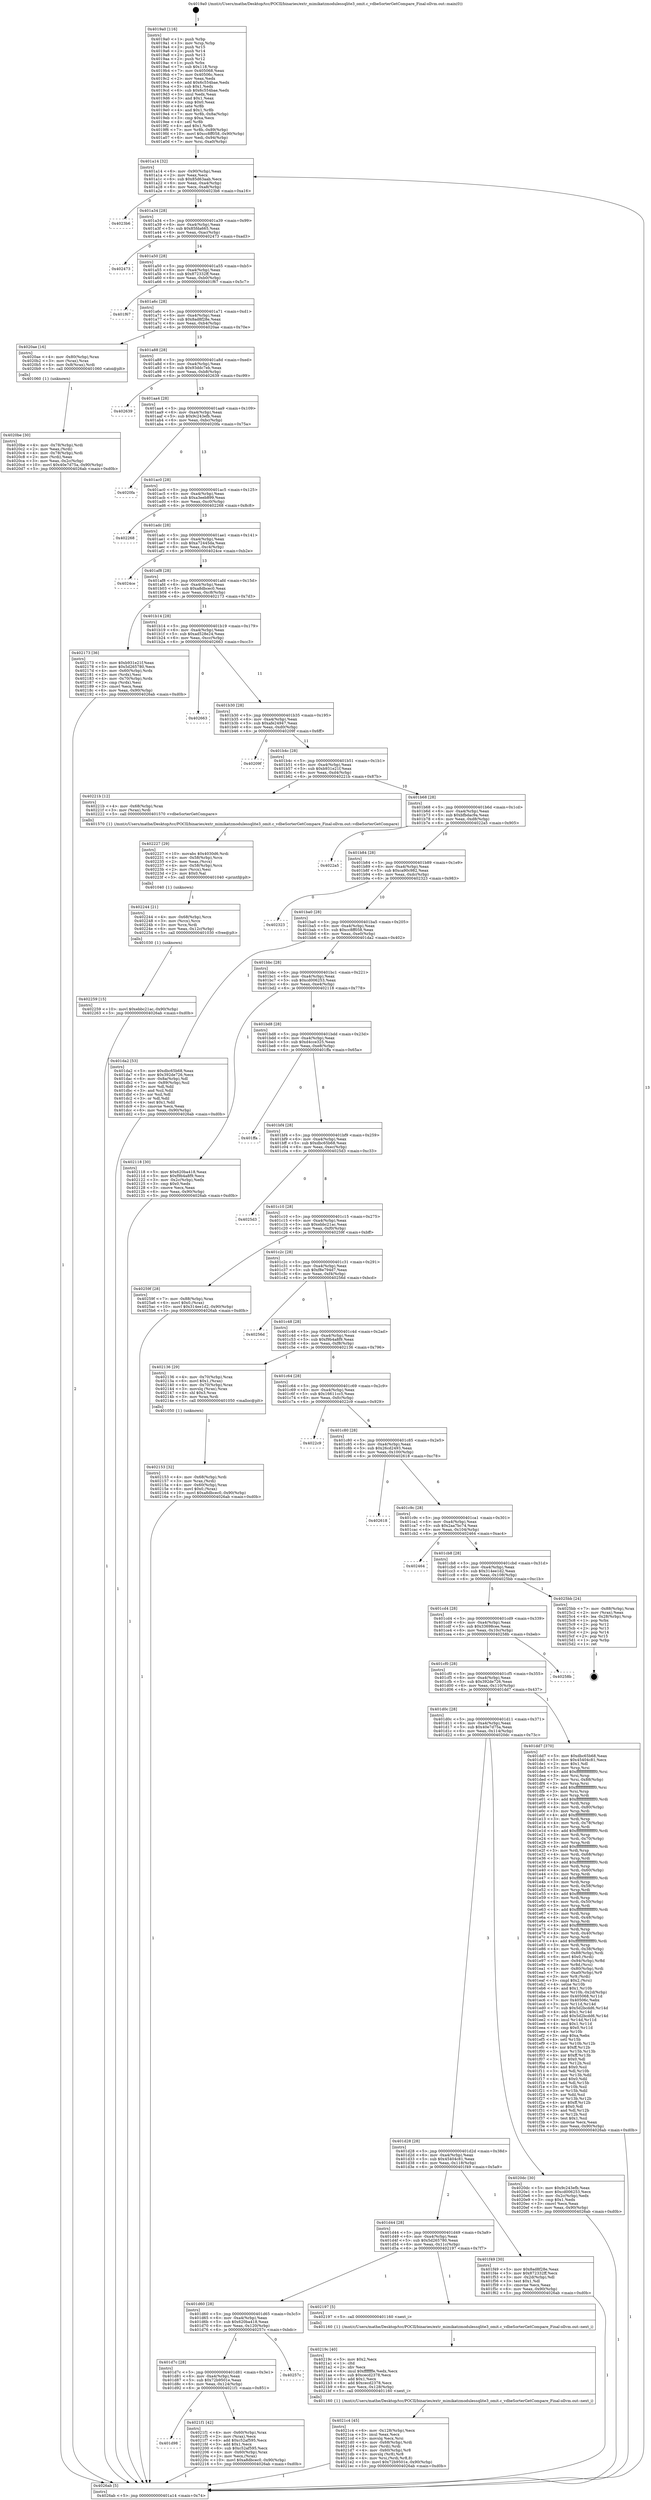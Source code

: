 digraph "0x4019a0" {
  label = "0x4019a0 (/mnt/c/Users/mathe/Desktop/tcc/POCII/binaries/extr_mimikatzmodulessqlite3_omit.c_vdbeSorterGetCompare_Final-ollvm.out::main(0))"
  labelloc = "t"
  node[shape=record]

  Entry [label="",width=0.3,height=0.3,shape=circle,fillcolor=black,style=filled]
  "0x401a14" [label="{
     0x401a14 [32]\l
     | [instrs]\l
     &nbsp;&nbsp;0x401a14 \<+6\>: mov -0x90(%rbp),%eax\l
     &nbsp;&nbsp;0x401a1a \<+2\>: mov %eax,%ecx\l
     &nbsp;&nbsp;0x401a1c \<+6\>: sub $0x85d63aab,%ecx\l
     &nbsp;&nbsp;0x401a22 \<+6\>: mov %eax,-0xa4(%rbp)\l
     &nbsp;&nbsp;0x401a28 \<+6\>: mov %ecx,-0xa8(%rbp)\l
     &nbsp;&nbsp;0x401a2e \<+6\>: je 00000000004023b6 \<main+0xa16\>\l
  }"]
  "0x4023b6" [label="{
     0x4023b6\l
  }", style=dashed]
  "0x401a34" [label="{
     0x401a34 [28]\l
     | [instrs]\l
     &nbsp;&nbsp;0x401a34 \<+5\>: jmp 0000000000401a39 \<main+0x99\>\l
     &nbsp;&nbsp;0x401a39 \<+6\>: mov -0xa4(%rbp),%eax\l
     &nbsp;&nbsp;0x401a3f \<+5\>: sub $0x85fda665,%eax\l
     &nbsp;&nbsp;0x401a44 \<+6\>: mov %eax,-0xac(%rbp)\l
     &nbsp;&nbsp;0x401a4a \<+6\>: je 0000000000402473 \<main+0xad3\>\l
  }"]
  Exit [label="",width=0.3,height=0.3,shape=circle,fillcolor=black,style=filled,peripheries=2]
  "0x402473" [label="{
     0x402473\l
  }", style=dashed]
  "0x401a50" [label="{
     0x401a50 [28]\l
     | [instrs]\l
     &nbsp;&nbsp;0x401a50 \<+5\>: jmp 0000000000401a55 \<main+0xb5\>\l
     &nbsp;&nbsp;0x401a55 \<+6\>: mov -0xa4(%rbp),%eax\l
     &nbsp;&nbsp;0x401a5b \<+5\>: sub $0x872332ff,%eax\l
     &nbsp;&nbsp;0x401a60 \<+6\>: mov %eax,-0xb0(%rbp)\l
     &nbsp;&nbsp;0x401a66 \<+6\>: je 0000000000401f67 \<main+0x5c7\>\l
  }"]
  "0x402259" [label="{
     0x402259 [15]\l
     | [instrs]\l
     &nbsp;&nbsp;0x402259 \<+10\>: movl $0xebbc21ac,-0x90(%rbp)\l
     &nbsp;&nbsp;0x402263 \<+5\>: jmp 00000000004026ab \<main+0xd0b\>\l
  }"]
  "0x401f67" [label="{
     0x401f67\l
  }", style=dashed]
  "0x401a6c" [label="{
     0x401a6c [28]\l
     | [instrs]\l
     &nbsp;&nbsp;0x401a6c \<+5\>: jmp 0000000000401a71 \<main+0xd1\>\l
     &nbsp;&nbsp;0x401a71 \<+6\>: mov -0xa4(%rbp),%eax\l
     &nbsp;&nbsp;0x401a77 \<+5\>: sub $0x8ad8f28e,%eax\l
     &nbsp;&nbsp;0x401a7c \<+6\>: mov %eax,-0xb4(%rbp)\l
     &nbsp;&nbsp;0x401a82 \<+6\>: je 00000000004020ae \<main+0x70e\>\l
  }"]
  "0x402244" [label="{
     0x402244 [21]\l
     | [instrs]\l
     &nbsp;&nbsp;0x402244 \<+4\>: mov -0x68(%rbp),%rcx\l
     &nbsp;&nbsp;0x402248 \<+3\>: mov (%rcx),%rcx\l
     &nbsp;&nbsp;0x40224b \<+3\>: mov %rcx,%rdi\l
     &nbsp;&nbsp;0x40224e \<+6\>: mov %eax,-0x12c(%rbp)\l
     &nbsp;&nbsp;0x402254 \<+5\>: call 0000000000401030 \<free@plt\>\l
     | [calls]\l
     &nbsp;&nbsp;0x401030 \{1\} (unknown)\l
  }"]
  "0x4020ae" [label="{
     0x4020ae [16]\l
     | [instrs]\l
     &nbsp;&nbsp;0x4020ae \<+4\>: mov -0x80(%rbp),%rax\l
     &nbsp;&nbsp;0x4020b2 \<+3\>: mov (%rax),%rax\l
     &nbsp;&nbsp;0x4020b5 \<+4\>: mov 0x8(%rax),%rdi\l
     &nbsp;&nbsp;0x4020b9 \<+5\>: call 0000000000401060 \<atoi@plt\>\l
     | [calls]\l
     &nbsp;&nbsp;0x401060 \{1\} (unknown)\l
  }"]
  "0x401a88" [label="{
     0x401a88 [28]\l
     | [instrs]\l
     &nbsp;&nbsp;0x401a88 \<+5\>: jmp 0000000000401a8d \<main+0xed\>\l
     &nbsp;&nbsp;0x401a8d \<+6\>: mov -0xa4(%rbp),%eax\l
     &nbsp;&nbsp;0x401a93 \<+5\>: sub $0x93ddc7eb,%eax\l
     &nbsp;&nbsp;0x401a98 \<+6\>: mov %eax,-0xb8(%rbp)\l
     &nbsp;&nbsp;0x401a9e \<+6\>: je 0000000000402639 \<main+0xc99\>\l
  }"]
  "0x402227" [label="{
     0x402227 [29]\l
     | [instrs]\l
     &nbsp;&nbsp;0x402227 \<+10\>: movabs $0x4030d6,%rdi\l
     &nbsp;&nbsp;0x402231 \<+4\>: mov -0x58(%rbp),%rcx\l
     &nbsp;&nbsp;0x402235 \<+2\>: mov %eax,(%rcx)\l
     &nbsp;&nbsp;0x402237 \<+4\>: mov -0x58(%rbp),%rcx\l
     &nbsp;&nbsp;0x40223b \<+2\>: mov (%rcx),%esi\l
     &nbsp;&nbsp;0x40223d \<+2\>: mov $0x0,%al\l
     &nbsp;&nbsp;0x40223f \<+5\>: call 0000000000401040 \<printf@plt\>\l
     | [calls]\l
     &nbsp;&nbsp;0x401040 \{1\} (unknown)\l
  }"]
  "0x402639" [label="{
     0x402639\l
  }", style=dashed]
  "0x401aa4" [label="{
     0x401aa4 [28]\l
     | [instrs]\l
     &nbsp;&nbsp;0x401aa4 \<+5\>: jmp 0000000000401aa9 \<main+0x109\>\l
     &nbsp;&nbsp;0x401aa9 \<+6\>: mov -0xa4(%rbp),%eax\l
     &nbsp;&nbsp;0x401aaf \<+5\>: sub $0x9c243efb,%eax\l
     &nbsp;&nbsp;0x401ab4 \<+6\>: mov %eax,-0xbc(%rbp)\l
     &nbsp;&nbsp;0x401aba \<+6\>: je 00000000004020fa \<main+0x75a\>\l
  }"]
  "0x401d98" [label="{
     0x401d98\l
  }", style=dashed]
  "0x4020fa" [label="{
     0x4020fa\l
  }", style=dashed]
  "0x401ac0" [label="{
     0x401ac0 [28]\l
     | [instrs]\l
     &nbsp;&nbsp;0x401ac0 \<+5\>: jmp 0000000000401ac5 \<main+0x125\>\l
     &nbsp;&nbsp;0x401ac5 \<+6\>: mov -0xa4(%rbp),%eax\l
     &nbsp;&nbsp;0x401acb \<+5\>: sub $0xa3eeb899,%eax\l
     &nbsp;&nbsp;0x401ad0 \<+6\>: mov %eax,-0xc0(%rbp)\l
     &nbsp;&nbsp;0x401ad6 \<+6\>: je 0000000000402268 \<main+0x8c8\>\l
  }"]
  "0x4021f1" [label="{
     0x4021f1 [42]\l
     | [instrs]\l
     &nbsp;&nbsp;0x4021f1 \<+4\>: mov -0x60(%rbp),%rax\l
     &nbsp;&nbsp;0x4021f5 \<+2\>: mov (%rax),%ecx\l
     &nbsp;&nbsp;0x4021f7 \<+6\>: add $0xc52af595,%ecx\l
     &nbsp;&nbsp;0x4021fd \<+3\>: add $0x1,%ecx\l
     &nbsp;&nbsp;0x402200 \<+6\>: sub $0xc52af595,%ecx\l
     &nbsp;&nbsp;0x402206 \<+4\>: mov -0x60(%rbp),%rax\l
     &nbsp;&nbsp;0x40220a \<+2\>: mov %ecx,(%rax)\l
     &nbsp;&nbsp;0x40220c \<+10\>: movl $0xa8dbcec0,-0x90(%rbp)\l
     &nbsp;&nbsp;0x402216 \<+5\>: jmp 00000000004026ab \<main+0xd0b\>\l
  }"]
  "0x402268" [label="{
     0x402268\l
  }", style=dashed]
  "0x401adc" [label="{
     0x401adc [28]\l
     | [instrs]\l
     &nbsp;&nbsp;0x401adc \<+5\>: jmp 0000000000401ae1 \<main+0x141\>\l
     &nbsp;&nbsp;0x401ae1 \<+6\>: mov -0xa4(%rbp),%eax\l
     &nbsp;&nbsp;0x401ae7 \<+5\>: sub $0xa72445da,%eax\l
     &nbsp;&nbsp;0x401aec \<+6\>: mov %eax,-0xc4(%rbp)\l
     &nbsp;&nbsp;0x401af2 \<+6\>: je 00000000004024ce \<main+0xb2e\>\l
  }"]
  "0x401d7c" [label="{
     0x401d7c [28]\l
     | [instrs]\l
     &nbsp;&nbsp;0x401d7c \<+5\>: jmp 0000000000401d81 \<main+0x3e1\>\l
     &nbsp;&nbsp;0x401d81 \<+6\>: mov -0xa4(%rbp),%eax\l
     &nbsp;&nbsp;0x401d87 \<+5\>: sub $0x72b9501e,%eax\l
     &nbsp;&nbsp;0x401d8c \<+6\>: mov %eax,-0x124(%rbp)\l
     &nbsp;&nbsp;0x401d92 \<+6\>: je 00000000004021f1 \<main+0x851\>\l
  }"]
  "0x4024ce" [label="{
     0x4024ce\l
  }", style=dashed]
  "0x401af8" [label="{
     0x401af8 [28]\l
     | [instrs]\l
     &nbsp;&nbsp;0x401af8 \<+5\>: jmp 0000000000401afd \<main+0x15d\>\l
     &nbsp;&nbsp;0x401afd \<+6\>: mov -0xa4(%rbp),%eax\l
     &nbsp;&nbsp;0x401b03 \<+5\>: sub $0xa8dbcec0,%eax\l
     &nbsp;&nbsp;0x401b08 \<+6\>: mov %eax,-0xc8(%rbp)\l
     &nbsp;&nbsp;0x401b0e \<+6\>: je 0000000000402173 \<main+0x7d3\>\l
  }"]
  "0x40257c" [label="{
     0x40257c\l
  }", style=dashed]
  "0x402173" [label="{
     0x402173 [36]\l
     | [instrs]\l
     &nbsp;&nbsp;0x402173 \<+5\>: mov $0xb931e21f,%eax\l
     &nbsp;&nbsp;0x402178 \<+5\>: mov $0x5d265780,%ecx\l
     &nbsp;&nbsp;0x40217d \<+4\>: mov -0x60(%rbp),%rdx\l
     &nbsp;&nbsp;0x402181 \<+2\>: mov (%rdx),%esi\l
     &nbsp;&nbsp;0x402183 \<+4\>: mov -0x70(%rbp),%rdx\l
     &nbsp;&nbsp;0x402187 \<+2\>: cmp (%rdx),%esi\l
     &nbsp;&nbsp;0x402189 \<+3\>: cmovl %ecx,%eax\l
     &nbsp;&nbsp;0x40218c \<+6\>: mov %eax,-0x90(%rbp)\l
     &nbsp;&nbsp;0x402192 \<+5\>: jmp 00000000004026ab \<main+0xd0b\>\l
  }"]
  "0x401b14" [label="{
     0x401b14 [28]\l
     | [instrs]\l
     &nbsp;&nbsp;0x401b14 \<+5\>: jmp 0000000000401b19 \<main+0x179\>\l
     &nbsp;&nbsp;0x401b19 \<+6\>: mov -0xa4(%rbp),%eax\l
     &nbsp;&nbsp;0x401b1f \<+5\>: sub $0xad528e24,%eax\l
     &nbsp;&nbsp;0x401b24 \<+6\>: mov %eax,-0xcc(%rbp)\l
     &nbsp;&nbsp;0x401b2a \<+6\>: je 0000000000402663 \<main+0xcc3\>\l
  }"]
  "0x4021c4" [label="{
     0x4021c4 [45]\l
     | [instrs]\l
     &nbsp;&nbsp;0x4021c4 \<+6\>: mov -0x128(%rbp),%ecx\l
     &nbsp;&nbsp;0x4021ca \<+3\>: imul %eax,%ecx\l
     &nbsp;&nbsp;0x4021cd \<+3\>: movslq %ecx,%rsi\l
     &nbsp;&nbsp;0x4021d0 \<+4\>: mov -0x68(%rbp),%rdi\l
     &nbsp;&nbsp;0x4021d4 \<+3\>: mov (%rdi),%rdi\l
     &nbsp;&nbsp;0x4021d7 \<+4\>: mov -0x60(%rbp),%r8\l
     &nbsp;&nbsp;0x4021db \<+3\>: movslq (%r8),%r8\l
     &nbsp;&nbsp;0x4021de \<+4\>: mov %rsi,(%rdi,%r8,8)\l
     &nbsp;&nbsp;0x4021e2 \<+10\>: movl $0x72b9501e,-0x90(%rbp)\l
     &nbsp;&nbsp;0x4021ec \<+5\>: jmp 00000000004026ab \<main+0xd0b\>\l
  }"]
  "0x402663" [label="{
     0x402663\l
  }", style=dashed]
  "0x401b30" [label="{
     0x401b30 [28]\l
     | [instrs]\l
     &nbsp;&nbsp;0x401b30 \<+5\>: jmp 0000000000401b35 \<main+0x195\>\l
     &nbsp;&nbsp;0x401b35 \<+6\>: mov -0xa4(%rbp),%eax\l
     &nbsp;&nbsp;0x401b3b \<+5\>: sub $0xafe24947,%eax\l
     &nbsp;&nbsp;0x401b40 \<+6\>: mov %eax,-0xd0(%rbp)\l
     &nbsp;&nbsp;0x401b46 \<+6\>: je 000000000040209f \<main+0x6ff\>\l
  }"]
  "0x40219c" [label="{
     0x40219c [40]\l
     | [instrs]\l
     &nbsp;&nbsp;0x40219c \<+5\>: mov $0x2,%ecx\l
     &nbsp;&nbsp;0x4021a1 \<+1\>: cltd\l
     &nbsp;&nbsp;0x4021a2 \<+2\>: idiv %ecx\l
     &nbsp;&nbsp;0x4021a4 \<+6\>: imul $0xfffffffe,%edx,%ecx\l
     &nbsp;&nbsp;0x4021aa \<+6\>: sub $0xcecd2378,%ecx\l
     &nbsp;&nbsp;0x4021b0 \<+3\>: add $0x1,%ecx\l
     &nbsp;&nbsp;0x4021b3 \<+6\>: add $0xcecd2378,%ecx\l
     &nbsp;&nbsp;0x4021b9 \<+6\>: mov %ecx,-0x128(%rbp)\l
     &nbsp;&nbsp;0x4021bf \<+5\>: call 0000000000401160 \<next_i\>\l
     | [calls]\l
     &nbsp;&nbsp;0x401160 \{1\} (/mnt/c/Users/mathe/Desktop/tcc/POCII/binaries/extr_mimikatzmodulessqlite3_omit.c_vdbeSorterGetCompare_Final-ollvm.out::next_i)\l
  }"]
  "0x40209f" [label="{
     0x40209f\l
  }", style=dashed]
  "0x401b4c" [label="{
     0x401b4c [28]\l
     | [instrs]\l
     &nbsp;&nbsp;0x401b4c \<+5\>: jmp 0000000000401b51 \<main+0x1b1\>\l
     &nbsp;&nbsp;0x401b51 \<+6\>: mov -0xa4(%rbp),%eax\l
     &nbsp;&nbsp;0x401b57 \<+5\>: sub $0xb931e21f,%eax\l
     &nbsp;&nbsp;0x401b5c \<+6\>: mov %eax,-0xd4(%rbp)\l
     &nbsp;&nbsp;0x401b62 \<+6\>: je 000000000040221b \<main+0x87b\>\l
  }"]
  "0x401d60" [label="{
     0x401d60 [28]\l
     | [instrs]\l
     &nbsp;&nbsp;0x401d60 \<+5\>: jmp 0000000000401d65 \<main+0x3c5\>\l
     &nbsp;&nbsp;0x401d65 \<+6\>: mov -0xa4(%rbp),%eax\l
     &nbsp;&nbsp;0x401d6b \<+5\>: sub $0x620ba418,%eax\l
     &nbsp;&nbsp;0x401d70 \<+6\>: mov %eax,-0x120(%rbp)\l
     &nbsp;&nbsp;0x401d76 \<+6\>: je 000000000040257c \<main+0xbdc\>\l
  }"]
  "0x40221b" [label="{
     0x40221b [12]\l
     | [instrs]\l
     &nbsp;&nbsp;0x40221b \<+4\>: mov -0x68(%rbp),%rax\l
     &nbsp;&nbsp;0x40221f \<+3\>: mov (%rax),%rdi\l
     &nbsp;&nbsp;0x402222 \<+5\>: call 0000000000401570 \<vdbeSorterGetCompare\>\l
     | [calls]\l
     &nbsp;&nbsp;0x401570 \{1\} (/mnt/c/Users/mathe/Desktop/tcc/POCII/binaries/extr_mimikatzmodulessqlite3_omit.c_vdbeSorterGetCompare_Final-ollvm.out::vdbeSorterGetCompare)\l
  }"]
  "0x401b68" [label="{
     0x401b68 [28]\l
     | [instrs]\l
     &nbsp;&nbsp;0x401b68 \<+5\>: jmp 0000000000401b6d \<main+0x1cd\>\l
     &nbsp;&nbsp;0x401b6d \<+6\>: mov -0xa4(%rbp),%eax\l
     &nbsp;&nbsp;0x401b73 \<+5\>: sub $0xbfbdac9a,%eax\l
     &nbsp;&nbsp;0x401b78 \<+6\>: mov %eax,-0xd8(%rbp)\l
     &nbsp;&nbsp;0x401b7e \<+6\>: je 00000000004022a5 \<main+0x905\>\l
  }"]
  "0x402197" [label="{
     0x402197 [5]\l
     | [instrs]\l
     &nbsp;&nbsp;0x402197 \<+5\>: call 0000000000401160 \<next_i\>\l
     | [calls]\l
     &nbsp;&nbsp;0x401160 \{1\} (/mnt/c/Users/mathe/Desktop/tcc/POCII/binaries/extr_mimikatzmodulessqlite3_omit.c_vdbeSorterGetCompare_Final-ollvm.out::next_i)\l
  }"]
  "0x4022a5" [label="{
     0x4022a5\l
  }", style=dashed]
  "0x401b84" [label="{
     0x401b84 [28]\l
     | [instrs]\l
     &nbsp;&nbsp;0x401b84 \<+5\>: jmp 0000000000401b89 \<main+0x1e9\>\l
     &nbsp;&nbsp;0x401b89 \<+6\>: mov -0xa4(%rbp),%eax\l
     &nbsp;&nbsp;0x401b8f \<+5\>: sub $0xca90c982,%eax\l
     &nbsp;&nbsp;0x401b94 \<+6\>: mov %eax,-0xdc(%rbp)\l
     &nbsp;&nbsp;0x401b9a \<+6\>: je 0000000000402323 \<main+0x983\>\l
  }"]
  "0x402153" [label="{
     0x402153 [32]\l
     | [instrs]\l
     &nbsp;&nbsp;0x402153 \<+4\>: mov -0x68(%rbp),%rdi\l
     &nbsp;&nbsp;0x402157 \<+3\>: mov %rax,(%rdi)\l
     &nbsp;&nbsp;0x40215a \<+4\>: mov -0x60(%rbp),%rax\l
     &nbsp;&nbsp;0x40215e \<+6\>: movl $0x0,(%rax)\l
     &nbsp;&nbsp;0x402164 \<+10\>: movl $0xa8dbcec0,-0x90(%rbp)\l
     &nbsp;&nbsp;0x40216e \<+5\>: jmp 00000000004026ab \<main+0xd0b\>\l
  }"]
  "0x402323" [label="{
     0x402323\l
  }", style=dashed]
  "0x401ba0" [label="{
     0x401ba0 [28]\l
     | [instrs]\l
     &nbsp;&nbsp;0x401ba0 \<+5\>: jmp 0000000000401ba5 \<main+0x205\>\l
     &nbsp;&nbsp;0x401ba5 \<+6\>: mov -0xa4(%rbp),%eax\l
     &nbsp;&nbsp;0x401bab \<+5\>: sub $0xcc8ff058,%eax\l
     &nbsp;&nbsp;0x401bb0 \<+6\>: mov %eax,-0xe0(%rbp)\l
     &nbsp;&nbsp;0x401bb6 \<+6\>: je 0000000000401da2 \<main+0x402\>\l
  }"]
  "0x4020be" [label="{
     0x4020be [30]\l
     | [instrs]\l
     &nbsp;&nbsp;0x4020be \<+4\>: mov -0x78(%rbp),%rdi\l
     &nbsp;&nbsp;0x4020c2 \<+2\>: mov %eax,(%rdi)\l
     &nbsp;&nbsp;0x4020c4 \<+4\>: mov -0x78(%rbp),%rdi\l
     &nbsp;&nbsp;0x4020c8 \<+2\>: mov (%rdi),%eax\l
     &nbsp;&nbsp;0x4020ca \<+3\>: mov %eax,-0x2c(%rbp)\l
     &nbsp;&nbsp;0x4020cd \<+10\>: movl $0x40e7d75a,-0x90(%rbp)\l
     &nbsp;&nbsp;0x4020d7 \<+5\>: jmp 00000000004026ab \<main+0xd0b\>\l
  }"]
  "0x401da2" [label="{
     0x401da2 [53]\l
     | [instrs]\l
     &nbsp;&nbsp;0x401da2 \<+5\>: mov $0xdbc65b68,%eax\l
     &nbsp;&nbsp;0x401da7 \<+5\>: mov $0x392de726,%ecx\l
     &nbsp;&nbsp;0x401dac \<+6\>: mov -0x8a(%rbp),%dl\l
     &nbsp;&nbsp;0x401db2 \<+7\>: mov -0x89(%rbp),%sil\l
     &nbsp;&nbsp;0x401db9 \<+3\>: mov %dl,%dil\l
     &nbsp;&nbsp;0x401dbc \<+3\>: and %sil,%dil\l
     &nbsp;&nbsp;0x401dbf \<+3\>: xor %sil,%dl\l
     &nbsp;&nbsp;0x401dc2 \<+3\>: or %dl,%dil\l
     &nbsp;&nbsp;0x401dc5 \<+4\>: test $0x1,%dil\l
     &nbsp;&nbsp;0x401dc9 \<+3\>: cmovne %ecx,%eax\l
     &nbsp;&nbsp;0x401dcc \<+6\>: mov %eax,-0x90(%rbp)\l
     &nbsp;&nbsp;0x401dd2 \<+5\>: jmp 00000000004026ab \<main+0xd0b\>\l
  }"]
  "0x401bbc" [label="{
     0x401bbc [28]\l
     | [instrs]\l
     &nbsp;&nbsp;0x401bbc \<+5\>: jmp 0000000000401bc1 \<main+0x221\>\l
     &nbsp;&nbsp;0x401bc1 \<+6\>: mov -0xa4(%rbp),%eax\l
     &nbsp;&nbsp;0x401bc7 \<+5\>: sub $0xcd006253,%eax\l
     &nbsp;&nbsp;0x401bcc \<+6\>: mov %eax,-0xe4(%rbp)\l
     &nbsp;&nbsp;0x401bd2 \<+6\>: je 0000000000402118 \<main+0x778\>\l
  }"]
  "0x4026ab" [label="{
     0x4026ab [5]\l
     | [instrs]\l
     &nbsp;&nbsp;0x4026ab \<+5\>: jmp 0000000000401a14 \<main+0x74\>\l
  }"]
  "0x4019a0" [label="{
     0x4019a0 [116]\l
     | [instrs]\l
     &nbsp;&nbsp;0x4019a0 \<+1\>: push %rbp\l
     &nbsp;&nbsp;0x4019a1 \<+3\>: mov %rsp,%rbp\l
     &nbsp;&nbsp;0x4019a4 \<+2\>: push %r15\l
     &nbsp;&nbsp;0x4019a6 \<+2\>: push %r14\l
     &nbsp;&nbsp;0x4019a8 \<+2\>: push %r13\l
     &nbsp;&nbsp;0x4019aa \<+2\>: push %r12\l
     &nbsp;&nbsp;0x4019ac \<+1\>: push %rbx\l
     &nbsp;&nbsp;0x4019ad \<+7\>: sub $0x118,%rsp\l
     &nbsp;&nbsp;0x4019b4 \<+7\>: mov 0x405068,%eax\l
     &nbsp;&nbsp;0x4019bb \<+7\>: mov 0x40506c,%ecx\l
     &nbsp;&nbsp;0x4019c2 \<+2\>: mov %eax,%edx\l
     &nbsp;&nbsp;0x4019c4 \<+6\>: add $0x6c554bae,%edx\l
     &nbsp;&nbsp;0x4019ca \<+3\>: sub $0x1,%edx\l
     &nbsp;&nbsp;0x4019cd \<+6\>: sub $0x6c554bae,%edx\l
     &nbsp;&nbsp;0x4019d3 \<+3\>: imul %edx,%eax\l
     &nbsp;&nbsp;0x4019d6 \<+3\>: and $0x1,%eax\l
     &nbsp;&nbsp;0x4019d9 \<+3\>: cmp $0x0,%eax\l
     &nbsp;&nbsp;0x4019dc \<+4\>: sete %r8b\l
     &nbsp;&nbsp;0x4019e0 \<+4\>: and $0x1,%r8b\l
     &nbsp;&nbsp;0x4019e4 \<+7\>: mov %r8b,-0x8a(%rbp)\l
     &nbsp;&nbsp;0x4019eb \<+3\>: cmp $0xa,%ecx\l
     &nbsp;&nbsp;0x4019ee \<+4\>: setl %r8b\l
     &nbsp;&nbsp;0x4019f2 \<+4\>: and $0x1,%r8b\l
     &nbsp;&nbsp;0x4019f6 \<+7\>: mov %r8b,-0x89(%rbp)\l
     &nbsp;&nbsp;0x4019fd \<+10\>: movl $0xcc8ff058,-0x90(%rbp)\l
     &nbsp;&nbsp;0x401a07 \<+6\>: mov %edi,-0x94(%rbp)\l
     &nbsp;&nbsp;0x401a0d \<+7\>: mov %rsi,-0xa0(%rbp)\l
  }"]
  "0x401d44" [label="{
     0x401d44 [28]\l
     | [instrs]\l
     &nbsp;&nbsp;0x401d44 \<+5\>: jmp 0000000000401d49 \<main+0x3a9\>\l
     &nbsp;&nbsp;0x401d49 \<+6\>: mov -0xa4(%rbp),%eax\l
     &nbsp;&nbsp;0x401d4f \<+5\>: sub $0x5d265780,%eax\l
     &nbsp;&nbsp;0x401d54 \<+6\>: mov %eax,-0x11c(%rbp)\l
     &nbsp;&nbsp;0x401d5a \<+6\>: je 0000000000402197 \<main+0x7f7\>\l
  }"]
  "0x402118" [label="{
     0x402118 [30]\l
     | [instrs]\l
     &nbsp;&nbsp;0x402118 \<+5\>: mov $0x620ba418,%eax\l
     &nbsp;&nbsp;0x40211d \<+5\>: mov $0xf9b4a8f9,%ecx\l
     &nbsp;&nbsp;0x402122 \<+3\>: mov -0x2c(%rbp),%edx\l
     &nbsp;&nbsp;0x402125 \<+3\>: cmp $0x0,%edx\l
     &nbsp;&nbsp;0x402128 \<+3\>: cmove %ecx,%eax\l
     &nbsp;&nbsp;0x40212b \<+6\>: mov %eax,-0x90(%rbp)\l
     &nbsp;&nbsp;0x402131 \<+5\>: jmp 00000000004026ab \<main+0xd0b\>\l
  }"]
  "0x401bd8" [label="{
     0x401bd8 [28]\l
     | [instrs]\l
     &nbsp;&nbsp;0x401bd8 \<+5\>: jmp 0000000000401bdd \<main+0x23d\>\l
     &nbsp;&nbsp;0x401bdd \<+6\>: mov -0xa4(%rbp),%eax\l
     &nbsp;&nbsp;0x401be3 \<+5\>: sub $0xd4cce325,%eax\l
     &nbsp;&nbsp;0x401be8 \<+6\>: mov %eax,-0xe8(%rbp)\l
     &nbsp;&nbsp;0x401bee \<+6\>: je 0000000000401ffa \<main+0x65a\>\l
  }"]
  "0x401f49" [label="{
     0x401f49 [30]\l
     | [instrs]\l
     &nbsp;&nbsp;0x401f49 \<+5\>: mov $0x8ad8f28e,%eax\l
     &nbsp;&nbsp;0x401f4e \<+5\>: mov $0x872332ff,%ecx\l
     &nbsp;&nbsp;0x401f53 \<+3\>: mov -0x2d(%rbp),%dl\l
     &nbsp;&nbsp;0x401f56 \<+3\>: test $0x1,%dl\l
     &nbsp;&nbsp;0x401f59 \<+3\>: cmovne %ecx,%eax\l
     &nbsp;&nbsp;0x401f5c \<+6\>: mov %eax,-0x90(%rbp)\l
     &nbsp;&nbsp;0x401f62 \<+5\>: jmp 00000000004026ab \<main+0xd0b\>\l
  }"]
  "0x401ffa" [label="{
     0x401ffa\l
  }", style=dashed]
  "0x401bf4" [label="{
     0x401bf4 [28]\l
     | [instrs]\l
     &nbsp;&nbsp;0x401bf4 \<+5\>: jmp 0000000000401bf9 \<main+0x259\>\l
     &nbsp;&nbsp;0x401bf9 \<+6\>: mov -0xa4(%rbp),%eax\l
     &nbsp;&nbsp;0x401bff \<+5\>: sub $0xdbc65b68,%eax\l
     &nbsp;&nbsp;0x401c04 \<+6\>: mov %eax,-0xec(%rbp)\l
     &nbsp;&nbsp;0x401c0a \<+6\>: je 00000000004025d3 \<main+0xc33\>\l
  }"]
  "0x401d28" [label="{
     0x401d28 [28]\l
     | [instrs]\l
     &nbsp;&nbsp;0x401d28 \<+5\>: jmp 0000000000401d2d \<main+0x38d\>\l
     &nbsp;&nbsp;0x401d2d \<+6\>: mov -0xa4(%rbp),%eax\l
     &nbsp;&nbsp;0x401d33 \<+5\>: sub $0x45404c81,%eax\l
     &nbsp;&nbsp;0x401d38 \<+6\>: mov %eax,-0x118(%rbp)\l
     &nbsp;&nbsp;0x401d3e \<+6\>: je 0000000000401f49 \<main+0x5a9\>\l
  }"]
  "0x4025d3" [label="{
     0x4025d3\l
  }", style=dashed]
  "0x401c10" [label="{
     0x401c10 [28]\l
     | [instrs]\l
     &nbsp;&nbsp;0x401c10 \<+5\>: jmp 0000000000401c15 \<main+0x275\>\l
     &nbsp;&nbsp;0x401c15 \<+6\>: mov -0xa4(%rbp),%eax\l
     &nbsp;&nbsp;0x401c1b \<+5\>: sub $0xebbc21ac,%eax\l
     &nbsp;&nbsp;0x401c20 \<+6\>: mov %eax,-0xf0(%rbp)\l
     &nbsp;&nbsp;0x401c26 \<+6\>: je 000000000040259f \<main+0xbff\>\l
  }"]
  "0x4020dc" [label="{
     0x4020dc [30]\l
     | [instrs]\l
     &nbsp;&nbsp;0x4020dc \<+5\>: mov $0x9c243efb,%eax\l
     &nbsp;&nbsp;0x4020e1 \<+5\>: mov $0xcd006253,%ecx\l
     &nbsp;&nbsp;0x4020e6 \<+3\>: mov -0x2c(%rbp),%edx\l
     &nbsp;&nbsp;0x4020e9 \<+3\>: cmp $0x1,%edx\l
     &nbsp;&nbsp;0x4020ec \<+3\>: cmovl %ecx,%eax\l
     &nbsp;&nbsp;0x4020ef \<+6\>: mov %eax,-0x90(%rbp)\l
     &nbsp;&nbsp;0x4020f5 \<+5\>: jmp 00000000004026ab \<main+0xd0b\>\l
  }"]
  "0x40259f" [label="{
     0x40259f [28]\l
     | [instrs]\l
     &nbsp;&nbsp;0x40259f \<+7\>: mov -0x88(%rbp),%rax\l
     &nbsp;&nbsp;0x4025a6 \<+6\>: movl $0x0,(%rax)\l
     &nbsp;&nbsp;0x4025ac \<+10\>: movl $0x314ee1d2,-0x90(%rbp)\l
     &nbsp;&nbsp;0x4025b6 \<+5\>: jmp 00000000004026ab \<main+0xd0b\>\l
  }"]
  "0x401c2c" [label="{
     0x401c2c [28]\l
     | [instrs]\l
     &nbsp;&nbsp;0x401c2c \<+5\>: jmp 0000000000401c31 \<main+0x291\>\l
     &nbsp;&nbsp;0x401c31 \<+6\>: mov -0xa4(%rbp),%eax\l
     &nbsp;&nbsp;0x401c37 \<+5\>: sub $0xf8e794d7,%eax\l
     &nbsp;&nbsp;0x401c3c \<+6\>: mov %eax,-0xf4(%rbp)\l
     &nbsp;&nbsp;0x401c42 \<+6\>: je 000000000040256d \<main+0xbcd\>\l
  }"]
  "0x401d0c" [label="{
     0x401d0c [28]\l
     | [instrs]\l
     &nbsp;&nbsp;0x401d0c \<+5\>: jmp 0000000000401d11 \<main+0x371\>\l
     &nbsp;&nbsp;0x401d11 \<+6\>: mov -0xa4(%rbp),%eax\l
     &nbsp;&nbsp;0x401d17 \<+5\>: sub $0x40e7d75a,%eax\l
     &nbsp;&nbsp;0x401d1c \<+6\>: mov %eax,-0x114(%rbp)\l
     &nbsp;&nbsp;0x401d22 \<+6\>: je 00000000004020dc \<main+0x73c\>\l
  }"]
  "0x40256d" [label="{
     0x40256d\l
  }", style=dashed]
  "0x401c48" [label="{
     0x401c48 [28]\l
     | [instrs]\l
     &nbsp;&nbsp;0x401c48 \<+5\>: jmp 0000000000401c4d \<main+0x2ad\>\l
     &nbsp;&nbsp;0x401c4d \<+6\>: mov -0xa4(%rbp),%eax\l
     &nbsp;&nbsp;0x401c53 \<+5\>: sub $0xf9b4a8f9,%eax\l
     &nbsp;&nbsp;0x401c58 \<+6\>: mov %eax,-0xf8(%rbp)\l
     &nbsp;&nbsp;0x401c5e \<+6\>: je 0000000000402136 \<main+0x796\>\l
  }"]
  "0x401dd7" [label="{
     0x401dd7 [370]\l
     | [instrs]\l
     &nbsp;&nbsp;0x401dd7 \<+5\>: mov $0xdbc65b68,%eax\l
     &nbsp;&nbsp;0x401ddc \<+5\>: mov $0x45404c81,%ecx\l
     &nbsp;&nbsp;0x401de1 \<+2\>: mov $0x1,%dl\l
     &nbsp;&nbsp;0x401de3 \<+3\>: mov %rsp,%rsi\l
     &nbsp;&nbsp;0x401de6 \<+4\>: add $0xfffffffffffffff0,%rsi\l
     &nbsp;&nbsp;0x401dea \<+3\>: mov %rsi,%rsp\l
     &nbsp;&nbsp;0x401ded \<+7\>: mov %rsi,-0x88(%rbp)\l
     &nbsp;&nbsp;0x401df4 \<+3\>: mov %rsp,%rsi\l
     &nbsp;&nbsp;0x401df7 \<+4\>: add $0xfffffffffffffff0,%rsi\l
     &nbsp;&nbsp;0x401dfb \<+3\>: mov %rsi,%rsp\l
     &nbsp;&nbsp;0x401dfe \<+3\>: mov %rsp,%rdi\l
     &nbsp;&nbsp;0x401e01 \<+4\>: add $0xfffffffffffffff0,%rdi\l
     &nbsp;&nbsp;0x401e05 \<+3\>: mov %rdi,%rsp\l
     &nbsp;&nbsp;0x401e08 \<+4\>: mov %rdi,-0x80(%rbp)\l
     &nbsp;&nbsp;0x401e0c \<+3\>: mov %rsp,%rdi\l
     &nbsp;&nbsp;0x401e0f \<+4\>: add $0xfffffffffffffff0,%rdi\l
     &nbsp;&nbsp;0x401e13 \<+3\>: mov %rdi,%rsp\l
     &nbsp;&nbsp;0x401e16 \<+4\>: mov %rdi,-0x78(%rbp)\l
     &nbsp;&nbsp;0x401e1a \<+3\>: mov %rsp,%rdi\l
     &nbsp;&nbsp;0x401e1d \<+4\>: add $0xfffffffffffffff0,%rdi\l
     &nbsp;&nbsp;0x401e21 \<+3\>: mov %rdi,%rsp\l
     &nbsp;&nbsp;0x401e24 \<+4\>: mov %rdi,-0x70(%rbp)\l
     &nbsp;&nbsp;0x401e28 \<+3\>: mov %rsp,%rdi\l
     &nbsp;&nbsp;0x401e2b \<+4\>: add $0xfffffffffffffff0,%rdi\l
     &nbsp;&nbsp;0x401e2f \<+3\>: mov %rdi,%rsp\l
     &nbsp;&nbsp;0x401e32 \<+4\>: mov %rdi,-0x68(%rbp)\l
     &nbsp;&nbsp;0x401e36 \<+3\>: mov %rsp,%rdi\l
     &nbsp;&nbsp;0x401e39 \<+4\>: add $0xfffffffffffffff0,%rdi\l
     &nbsp;&nbsp;0x401e3d \<+3\>: mov %rdi,%rsp\l
     &nbsp;&nbsp;0x401e40 \<+4\>: mov %rdi,-0x60(%rbp)\l
     &nbsp;&nbsp;0x401e44 \<+3\>: mov %rsp,%rdi\l
     &nbsp;&nbsp;0x401e47 \<+4\>: add $0xfffffffffffffff0,%rdi\l
     &nbsp;&nbsp;0x401e4b \<+3\>: mov %rdi,%rsp\l
     &nbsp;&nbsp;0x401e4e \<+4\>: mov %rdi,-0x58(%rbp)\l
     &nbsp;&nbsp;0x401e52 \<+3\>: mov %rsp,%rdi\l
     &nbsp;&nbsp;0x401e55 \<+4\>: add $0xfffffffffffffff0,%rdi\l
     &nbsp;&nbsp;0x401e59 \<+3\>: mov %rdi,%rsp\l
     &nbsp;&nbsp;0x401e5c \<+4\>: mov %rdi,-0x50(%rbp)\l
     &nbsp;&nbsp;0x401e60 \<+3\>: mov %rsp,%rdi\l
     &nbsp;&nbsp;0x401e63 \<+4\>: add $0xfffffffffffffff0,%rdi\l
     &nbsp;&nbsp;0x401e67 \<+3\>: mov %rdi,%rsp\l
     &nbsp;&nbsp;0x401e6a \<+4\>: mov %rdi,-0x48(%rbp)\l
     &nbsp;&nbsp;0x401e6e \<+3\>: mov %rsp,%rdi\l
     &nbsp;&nbsp;0x401e71 \<+4\>: add $0xfffffffffffffff0,%rdi\l
     &nbsp;&nbsp;0x401e75 \<+3\>: mov %rdi,%rsp\l
     &nbsp;&nbsp;0x401e78 \<+4\>: mov %rdi,-0x40(%rbp)\l
     &nbsp;&nbsp;0x401e7c \<+3\>: mov %rsp,%rdi\l
     &nbsp;&nbsp;0x401e7f \<+4\>: add $0xfffffffffffffff0,%rdi\l
     &nbsp;&nbsp;0x401e83 \<+3\>: mov %rdi,%rsp\l
     &nbsp;&nbsp;0x401e86 \<+4\>: mov %rdi,-0x38(%rbp)\l
     &nbsp;&nbsp;0x401e8a \<+7\>: mov -0x88(%rbp),%rdi\l
     &nbsp;&nbsp;0x401e91 \<+6\>: movl $0x0,(%rdi)\l
     &nbsp;&nbsp;0x401e97 \<+7\>: mov -0x94(%rbp),%r8d\l
     &nbsp;&nbsp;0x401e9e \<+3\>: mov %r8d,(%rsi)\l
     &nbsp;&nbsp;0x401ea1 \<+4\>: mov -0x80(%rbp),%rdi\l
     &nbsp;&nbsp;0x401ea5 \<+7\>: mov -0xa0(%rbp),%r9\l
     &nbsp;&nbsp;0x401eac \<+3\>: mov %r9,(%rdi)\l
     &nbsp;&nbsp;0x401eaf \<+3\>: cmpl $0x2,(%rsi)\l
     &nbsp;&nbsp;0x401eb2 \<+4\>: setne %r10b\l
     &nbsp;&nbsp;0x401eb6 \<+4\>: and $0x1,%r10b\l
     &nbsp;&nbsp;0x401eba \<+4\>: mov %r10b,-0x2d(%rbp)\l
     &nbsp;&nbsp;0x401ebe \<+8\>: mov 0x405068,%r11d\l
     &nbsp;&nbsp;0x401ec6 \<+7\>: mov 0x40506c,%ebx\l
     &nbsp;&nbsp;0x401ecd \<+3\>: mov %r11d,%r14d\l
     &nbsp;&nbsp;0x401ed0 \<+7\>: sub $0x5d2bcdd6,%r14d\l
     &nbsp;&nbsp;0x401ed7 \<+4\>: sub $0x1,%r14d\l
     &nbsp;&nbsp;0x401edb \<+7\>: add $0x5d2bcdd6,%r14d\l
     &nbsp;&nbsp;0x401ee2 \<+4\>: imul %r14d,%r11d\l
     &nbsp;&nbsp;0x401ee6 \<+4\>: and $0x1,%r11d\l
     &nbsp;&nbsp;0x401eea \<+4\>: cmp $0x0,%r11d\l
     &nbsp;&nbsp;0x401eee \<+4\>: sete %r10b\l
     &nbsp;&nbsp;0x401ef2 \<+3\>: cmp $0xa,%ebx\l
     &nbsp;&nbsp;0x401ef5 \<+4\>: setl %r15b\l
     &nbsp;&nbsp;0x401ef9 \<+3\>: mov %r10b,%r12b\l
     &nbsp;&nbsp;0x401efc \<+4\>: xor $0xff,%r12b\l
     &nbsp;&nbsp;0x401f00 \<+3\>: mov %r15b,%r13b\l
     &nbsp;&nbsp;0x401f03 \<+4\>: xor $0xff,%r13b\l
     &nbsp;&nbsp;0x401f07 \<+3\>: xor $0x0,%dl\l
     &nbsp;&nbsp;0x401f0a \<+3\>: mov %r12b,%sil\l
     &nbsp;&nbsp;0x401f0d \<+4\>: and $0x0,%sil\l
     &nbsp;&nbsp;0x401f11 \<+3\>: and %dl,%r10b\l
     &nbsp;&nbsp;0x401f14 \<+3\>: mov %r13b,%dil\l
     &nbsp;&nbsp;0x401f17 \<+4\>: and $0x0,%dil\l
     &nbsp;&nbsp;0x401f1b \<+3\>: and %dl,%r15b\l
     &nbsp;&nbsp;0x401f1e \<+3\>: or %r10b,%sil\l
     &nbsp;&nbsp;0x401f21 \<+3\>: or %r15b,%dil\l
     &nbsp;&nbsp;0x401f24 \<+3\>: xor %dil,%sil\l
     &nbsp;&nbsp;0x401f27 \<+3\>: or %r13b,%r12b\l
     &nbsp;&nbsp;0x401f2a \<+4\>: xor $0xff,%r12b\l
     &nbsp;&nbsp;0x401f2e \<+3\>: or $0x0,%dl\l
     &nbsp;&nbsp;0x401f31 \<+3\>: and %dl,%r12b\l
     &nbsp;&nbsp;0x401f34 \<+3\>: or %r12b,%sil\l
     &nbsp;&nbsp;0x401f37 \<+4\>: test $0x1,%sil\l
     &nbsp;&nbsp;0x401f3b \<+3\>: cmovne %ecx,%eax\l
     &nbsp;&nbsp;0x401f3e \<+6\>: mov %eax,-0x90(%rbp)\l
     &nbsp;&nbsp;0x401f44 \<+5\>: jmp 00000000004026ab \<main+0xd0b\>\l
  }"]
  "0x402136" [label="{
     0x402136 [29]\l
     | [instrs]\l
     &nbsp;&nbsp;0x402136 \<+4\>: mov -0x70(%rbp),%rax\l
     &nbsp;&nbsp;0x40213a \<+6\>: movl $0x1,(%rax)\l
     &nbsp;&nbsp;0x402140 \<+4\>: mov -0x70(%rbp),%rax\l
     &nbsp;&nbsp;0x402144 \<+3\>: movslq (%rax),%rax\l
     &nbsp;&nbsp;0x402147 \<+4\>: shl $0x3,%rax\l
     &nbsp;&nbsp;0x40214b \<+3\>: mov %rax,%rdi\l
     &nbsp;&nbsp;0x40214e \<+5\>: call 0000000000401050 \<malloc@plt\>\l
     | [calls]\l
     &nbsp;&nbsp;0x401050 \{1\} (unknown)\l
  }"]
  "0x401c64" [label="{
     0x401c64 [28]\l
     | [instrs]\l
     &nbsp;&nbsp;0x401c64 \<+5\>: jmp 0000000000401c69 \<main+0x2c9\>\l
     &nbsp;&nbsp;0x401c69 \<+6\>: mov -0xa4(%rbp),%eax\l
     &nbsp;&nbsp;0x401c6f \<+5\>: sub $0x16611cc5,%eax\l
     &nbsp;&nbsp;0x401c74 \<+6\>: mov %eax,-0xfc(%rbp)\l
     &nbsp;&nbsp;0x401c7a \<+6\>: je 00000000004022c9 \<main+0x929\>\l
  }"]
  "0x401cf0" [label="{
     0x401cf0 [28]\l
     | [instrs]\l
     &nbsp;&nbsp;0x401cf0 \<+5\>: jmp 0000000000401cf5 \<main+0x355\>\l
     &nbsp;&nbsp;0x401cf5 \<+6\>: mov -0xa4(%rbp),%eax\l
     &nbsp;&nbsp;0x401cfb \<+5\>: sub $0x392de726,%eax\l
     &nbsp;&nbsp;0x401d00 \<+6\>: mov %eax,-0x110(%rbp)\l
     &nbsp;&nbsp;0x401d06 \<+6\>: je 0000000000401dd7 \<main+0x437\>\l
  }"]
  "0x4022c9" [label="{
     0x4022c9\l
  }", style=dashed]
  "0x401c80" [label="{
     0x401c80 [28]\l
     | [instrs]\l
     &nbsp;&nbsp;0x401c80 \<+5\>: jmp 0000000000401c85 \<main+0x2e5\>\l
     &nbsp;&nbsp;0x401c85 \<+6\>: mov -0xa4(%rbp),%eax\l
     &nbsp;&nbsp;0x401c8b \<+5\>: sub $0x26cd2493,%eax\l
     &nbsp;&nbsp;0x401c90 \<+6\>: mov %eax,-0x100(%rbp)\l
     &nbsp;&nbsp;0x401c96 \<+6\>: je 0000000000402618 \<main+0xc78\>\l
  }"]
  "0x40258b" [label="{
     0x40258b\l
  }", style=dashed]
  "0x402618" [label="{
     0x402618\l
  }", style=dashed]
  "0x401c9c" [label="{
     0x401c9c [28]\l
     | [instrs]\l
     &nbsp;&nbsp;0x401c9c \<+5\>: jmp 0000000000401ca1 \<main+0x301\>\l
     &nbsp;&nbsp;0x401ca1 \<+6\>: mov -0xa4(%rbp),%eax\l
     &nbsp;&nbsp;0x401ca7 \<+5\>: sub $0x2aa7bc74,%eax\l
     &nbsp;&nbsp;0x401cac \<+6\>: mov %eax,-0x104(%rbp)\l
     &nbsp;&nbsp;0x401cb2 \<+6\>: je 0000000000402464 \<main+0xac4\>\l
  }"]
  "0x401cd4" [label="{
     0x401cd4 [28]\l
     | [instrs]\l
     &nbsp;&nbsp;0x401cd4 \<+5\>: jmp 0000000000401cd9 \<main+0x339\>\l
     &nbsp;&nbsp;0x401cd9 \<+6\>: mov -0xa4(%rbp),%eax\l
     &nbsp;&nbsp;0x401cdf \<+5\>: sub $0x33698cee,%eax\l
     &nbsp;&nbsp;0x401ce4 \<+6\>: mov %eax,-0x10c(%rbp)\l
     &nbsp;&nbsp;0x401cea \<+6\>: je 000000000040258b \<main+0xbeb\>\l
  }"]
  "0x402464" [label="{
     0x402464\l
  }", style=dashed]
  "0x401cb8" [label="{
     0x401cb8 [28]\l
     | [instrs]\l
     &nbsp;&nbsp;0x401cb8 \<+5\>: jmp 0000000000401cbd \<main+0x31d\>\l
     &nbsp;&nbsp;0x401cbd \<+6\>: mov -0xa4(%rbp),%eax\l
     &nbsp;&nbsp;0x401cc3 \<+5\>: sub $0x314ee1d2,%eax\l
     &nbsp;&nbsp;0x401cc8 \<+6\>: mov %eax,-0x108(%rbp)\l
     &nbsp;&nbsp;0x401cce \<+6\>: je 00000000004025bb \<main+0xc1b\>\l
  }"]
  "0x4025bb" [label="{
     0x4025bb [24]\l
     | [instrs]\l
     &nbsp;&nbsp;0x4025bb \<+7\>: mov -0x88(%rbp),%rax\l
     &nbsp;&nbsp;0x4025c2 \<+2\>: mov (%rax),%eax\l
     &nbsp;&nbsp;0x4025c4 \<+4\>: lea -0x28(%rbp),%rsp\l
     &nbsp;&nbsp;0x4025c8 \<+1\>: pop %rbx\l
     &nbsp;&nbsp;0x4025c9 \<+2\>: pop %r12\l
     &nbsp;&nbsp;0x4025cb \<+2\>: pop %r13\l
     &nbsp;&nbsp;0x4025cd \<+2\>: pop %r14\l
     &nbsp;&nbsp;0x4025cf \<+2\>: pop %r15\l
     &nbsp;&nbsp;0x4025d1 \<+1\>: pop %rbp\l
     &nbsp;&nbsp;0x4025d2 \<+1\>: ret\l
  }"]
  Entry -> "0x4019a0" [label=" 1"]
  "0x401a14" -> "0x4023b6" [label=" 0"]
  "0x401a14" -> "0x401a34" [label=" 14"]
  "0x4025bb" -> Exit [label=" 1"]
  "0x401a34" -> "0x402473" [label=" 0"]
  "0x401a34" -> "0x401a50" [label=" 14"]
  "0x40259f" -> "0x4026ab" [label=" 1"]
  "0x401a50" -> "0x401f67" [label=" 0"]
  "0x401a50" -> "0x401a6c" [label=" 14"]
  "0x402259" -> "0x4026ab" [label=" 1"]
  "0x401a6c" -> "0x4020ae" [label=" 1"]
  "0x401a6c" -> "0x401a88" [label=" 13"]
  "0x402244" -> "0x402259" [label=" 1"]
  "0x401a88" -> "0x402639" [label=" 0"]
  "0x401a88" -> "0x401aa4" [label=" 13"]
  "0x402227" -> "0x402244" [label=" 1"]
  "0x401aa4" -> "0x4020fa" [label=" 0"]
  "0x401aa4" -> "0x401ac0" [label=" 13"]
  "0x40221b" -> "0x402227" [label=" 1"]
  "0x401ac0" -> "0x402268" [label=" 0"]
  "0x401ac0" -> "0x401adc" [label=" 13"]
  "0x4021f1" -> "0x4026ab" [label=" 1"]
  "0x401adc" -> "0x4024ce" [label=" 0"]
  "0x401adc" -> "0x401af8" [label=" 13"]
  "0x401d7c" -> "0x4021f1" [label=" 1"]
  "0x401af8" -> "0x402173" [label=" 2"]
  "0x401af8" -> "0x401b14" [label=" 11"]
  "0x401d7c" -> "0x401d98" [label=" 0"]
  "0x401b14" -> "0x402663" [label=" 0"]
  "0x401b14" -> "0x401b30" [label=" 11"]
  "0x401d60" -> "0x40257c" [label=" 0"]
  "0x401b30" -> "0x40209f" [label=" 0"]
  "0x401b30" -> "0x401b4c" [label=" 11"]
  "0x401d60" -> "0x401d7c" [label=" 1"]
  "0x401b4c" -> "0x40221b" [label=" 1"]
  "0x401b4c" -> "0x401b68" [label=" 10"]
  "0x4021c4" -> "0x4026ab" [label=" 1"]
  "0x401b68" -> "0x4022a5" [label=" 0"]
  "0x401b68" -> "0x401b84" [label=" 10"]
  "0x40219c" -> "0x4021c4" [label=" 1"]
  "0x401b84" -> "0x402323" [label=" 0"]
  "0x401b84" -> "0x401ba0" [label=" 10"]
  "0x401d44" -> "0x401d60" [label=" 1"]
  "0x401ba0" -> "0x401da2" [label=" 1"]
  "0x401ba0" -> "0x401bbc" [label=" 9"]
  "0x401da2" -> "0x4026ab" [label=" 1"]
  "0x4019a0" -> "0x401a14" [label=" 1"]
  "0x4026ab" -> "0x401a14" [label=" 13"]
  "0x401d44" -> "0x402197" [label=" 1"]
  "0x401bbc" -> "0x402118" [label=" 1"]
  "0x401bbc" -> "0x401bd8" [label=" 8"]
  "0x402197" -> "0x40219c" [label=" 1"]
  "0x401bd8" -> "0x401ffa" [label=" 0"]
  "0x401bd8" -> "0x401bf4" [label=" 8"]
  "0x402173" -> "0x4026ab" [label=" 2"]
  "0x401bf4" -> "0x4025d3" [label=" 0"]
  "0x401bf4" -> "0x401c10" [label=" 8"]
  "0x402136" -> "0x402153" [label=" 1"]
  "0x401c10" -> "0x40259f" [label=" 1"]
  "0x401c10" -> "0x401c2c" [label=" 7"]
  "0x402118" -> "0x4026ab" [label=" 1"]
  "0x401c2c" -> "0x40256d" [label=" 0"]
  "0x401c2c" -> "0x401c48" [label=" 7"]
  "0x4020ae" -> "0x4020be" [label=" 1"]
  "0x401c48" -> "0x402136" [label=" 1"]
  "0x401c48" -> "0x401c64" [label=" 6"]
  "0x401f49" -> "0x4026ab" [label=" 1"]
  "0x401c64" -> "0x4022c9" [label=" 0"]
  "0x401c64" -> "0x401c80" [label=" 6"]
  "0x401d28" -> "0x401f49" [label=" 1"]
  "0x401c80" -> "0x402618" [label=" 0"]
  "0x401c80" -> "0x401c9c" [label=" 6"]
  "0x402153" -> "0x4026ab" [label=" 1"]
  "0x401c9c" -> "0x402464" [label=" 0"]
  "0x401c9c" -> "0x401cb8" [label=" 6"]
  "0x401d0c" -> "0x4020dc" [label=" 1"]
  "0x401cb8" -> "0x4025bb" [label=" 1"]
  "0x401cb8" -> "0x401cd4" [label=" 5"]
  "0x401d0c" -> "0x401d28" [label=" 3"]
  "0x401cd4" -> "0x40258b" [label=" 0"]
  "0x401cd4" -> "0x401cf0" [label=" 5"]
  "0x401d28" -> "0x401d44" [label=" 2"]
  "0x401cf0" -> "0x401dd7" [label=" 1"]
  "0x401cf0" -> "0x401d0c" [label=" 4"]
  "0x4020be" -> "0x4026ab" [label=" 1"]
  "0x401dd7" -> "0x4026ab" [label=" 1"]
  "0x4020dc" -> "0x4026ab" [label=" 1"]
}

